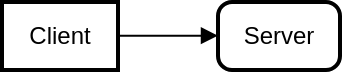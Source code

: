 <mxfile version="21.3.3" type="github">
  <diagram name="Page-1" id="N1shHY6HkYORtRQWDFSF">
    <mxGraphModel>
      <root>
        <mxCell id="0" />
        <mxCell id="1" parent="0" />
        <mxCell id="2" value="Client" style="whiteSpace=wrap;strokeWidth=2;" vertex="1" parent="1">
          <mxGeometry width="58" height="34" as="geometry" />
        </mxCell>
        <mxCell id="3" value="Server" style="rounded=1;absoluteArcSize=1;arcSize=14;whiteSpace=wrap;strokeWidth=2;" vertex="1" parent="1">
          <mxGeometry x="108" width="61" height="34" as="geometry" />
        </mxCell>
        <mxCell id="4" value="" style="curved=1;startArrow=none;endArrow=block;exitX=1.0;exitY=0.495;entryX=-0.0;entryY=0.495;" edge="1" parent="1" source="2" target="3">
          <mxGeometry relative="1" as="geometry">
            <Array as="points" />
          </mxGeometry>
        </mxCell>
      </root>
    </mxGraphModel>
  </diagram>
</mxfile>
